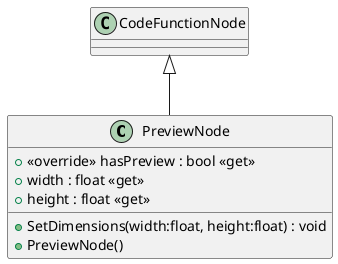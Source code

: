 @startuml
class PreviewNode {
    + <<override>> hasPreview : bool <<get>>
    + SetDimensions(width:float, height:float) : void
    + width : float <<get>>
    + height : float <<get>>
    + PreviewNode()
}
CodeFunctionNode <|-- PreviewNode
@enduml
